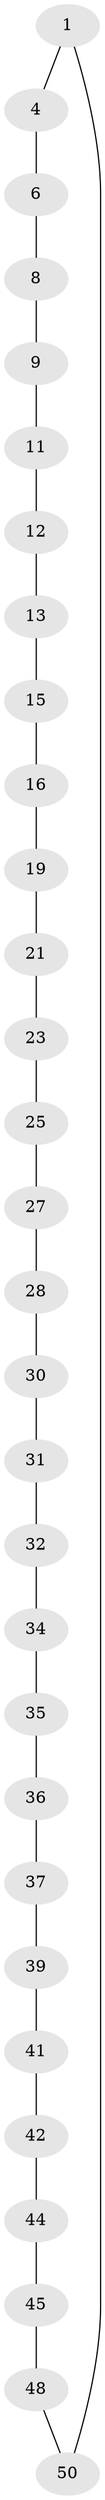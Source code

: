 // original degree distribution, {2: 1.0}
// Generated by graph-tools (version 1.1) at 2025/20/03/04/25 18:20:23]
// undirected, 30 vertices, 30 edges
graph export_dot {
graph [start="1"]
  node [color=gray90,style=filled];
  1 [super="+2"];
  4 [super="+5"];
  6 [super="+7"];
  8;
  9 [super="+10"];
  11;
  12;
  13 [super="+14"];
  15;
  16 [super="+17"];
  19 [super="+20"];
  21 [super="+22"];
  23 [super="+24"];
  25 [super="+26"];
  27;
  28 [super="+29"];
  30;
  31;
  32 [super="+33"];
  34;
  35;
  36;
  37 [super="+38"];
  39 [super="+40"];
  41;
  42 [super="+43"];
  44;
  45 [super="+46"];
  48 [super="+49"];
  50 [super="+51"];
  1 -- 50;
  1 -- 4;
  4 -- 6;
  6 -- 8;
  8 -- 9;
  9 -- 11;
  11 -- 12;
  12 -- 13;
  13 -- 15;
  15 -- 16;
  16 -- 19;
  19 -- 21;
  21 -- 23;
  23 -- 25;
  25 -- 27;
  27 -- 28;
  28 -- 30;
  30 -- 31;
  31 -- 32;
  32 -- 34;
  34 -- 35;
  35 -- 36;
  36 -- 37;
  37 -- 39;
  39 -- 41;
  41 -- 42;
  42 -- 44;
  44 -- 45;
  45 -- 48;
  48 -- 50;
}
